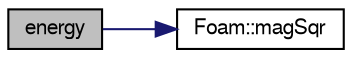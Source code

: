 digraph "energy"
{
  bgcolor="transparent";
  edge [fontname="FreeSans",fontsize="10",labelfontname="FreeSans",labelfontsize="10"];
  node [fontname="FreeSans",fontsize="10",shape=record];
  rankdir="LR";
  Node313 [label="energy",height=0.2,width=0.4,color="black", fillcolor="grey75", style="filled", fontcolor="black"];
  Node313 -> Node314 [color="midnightblue",fontsize="10",style="solid",fontname="FreeSans"];
  Node314 [label="Foam::magSqr",height=0.2,width=0.4,color="black",URL="$a21124.html#ae6fff2c6981e6d9618aa5038e69def6e"];
}
